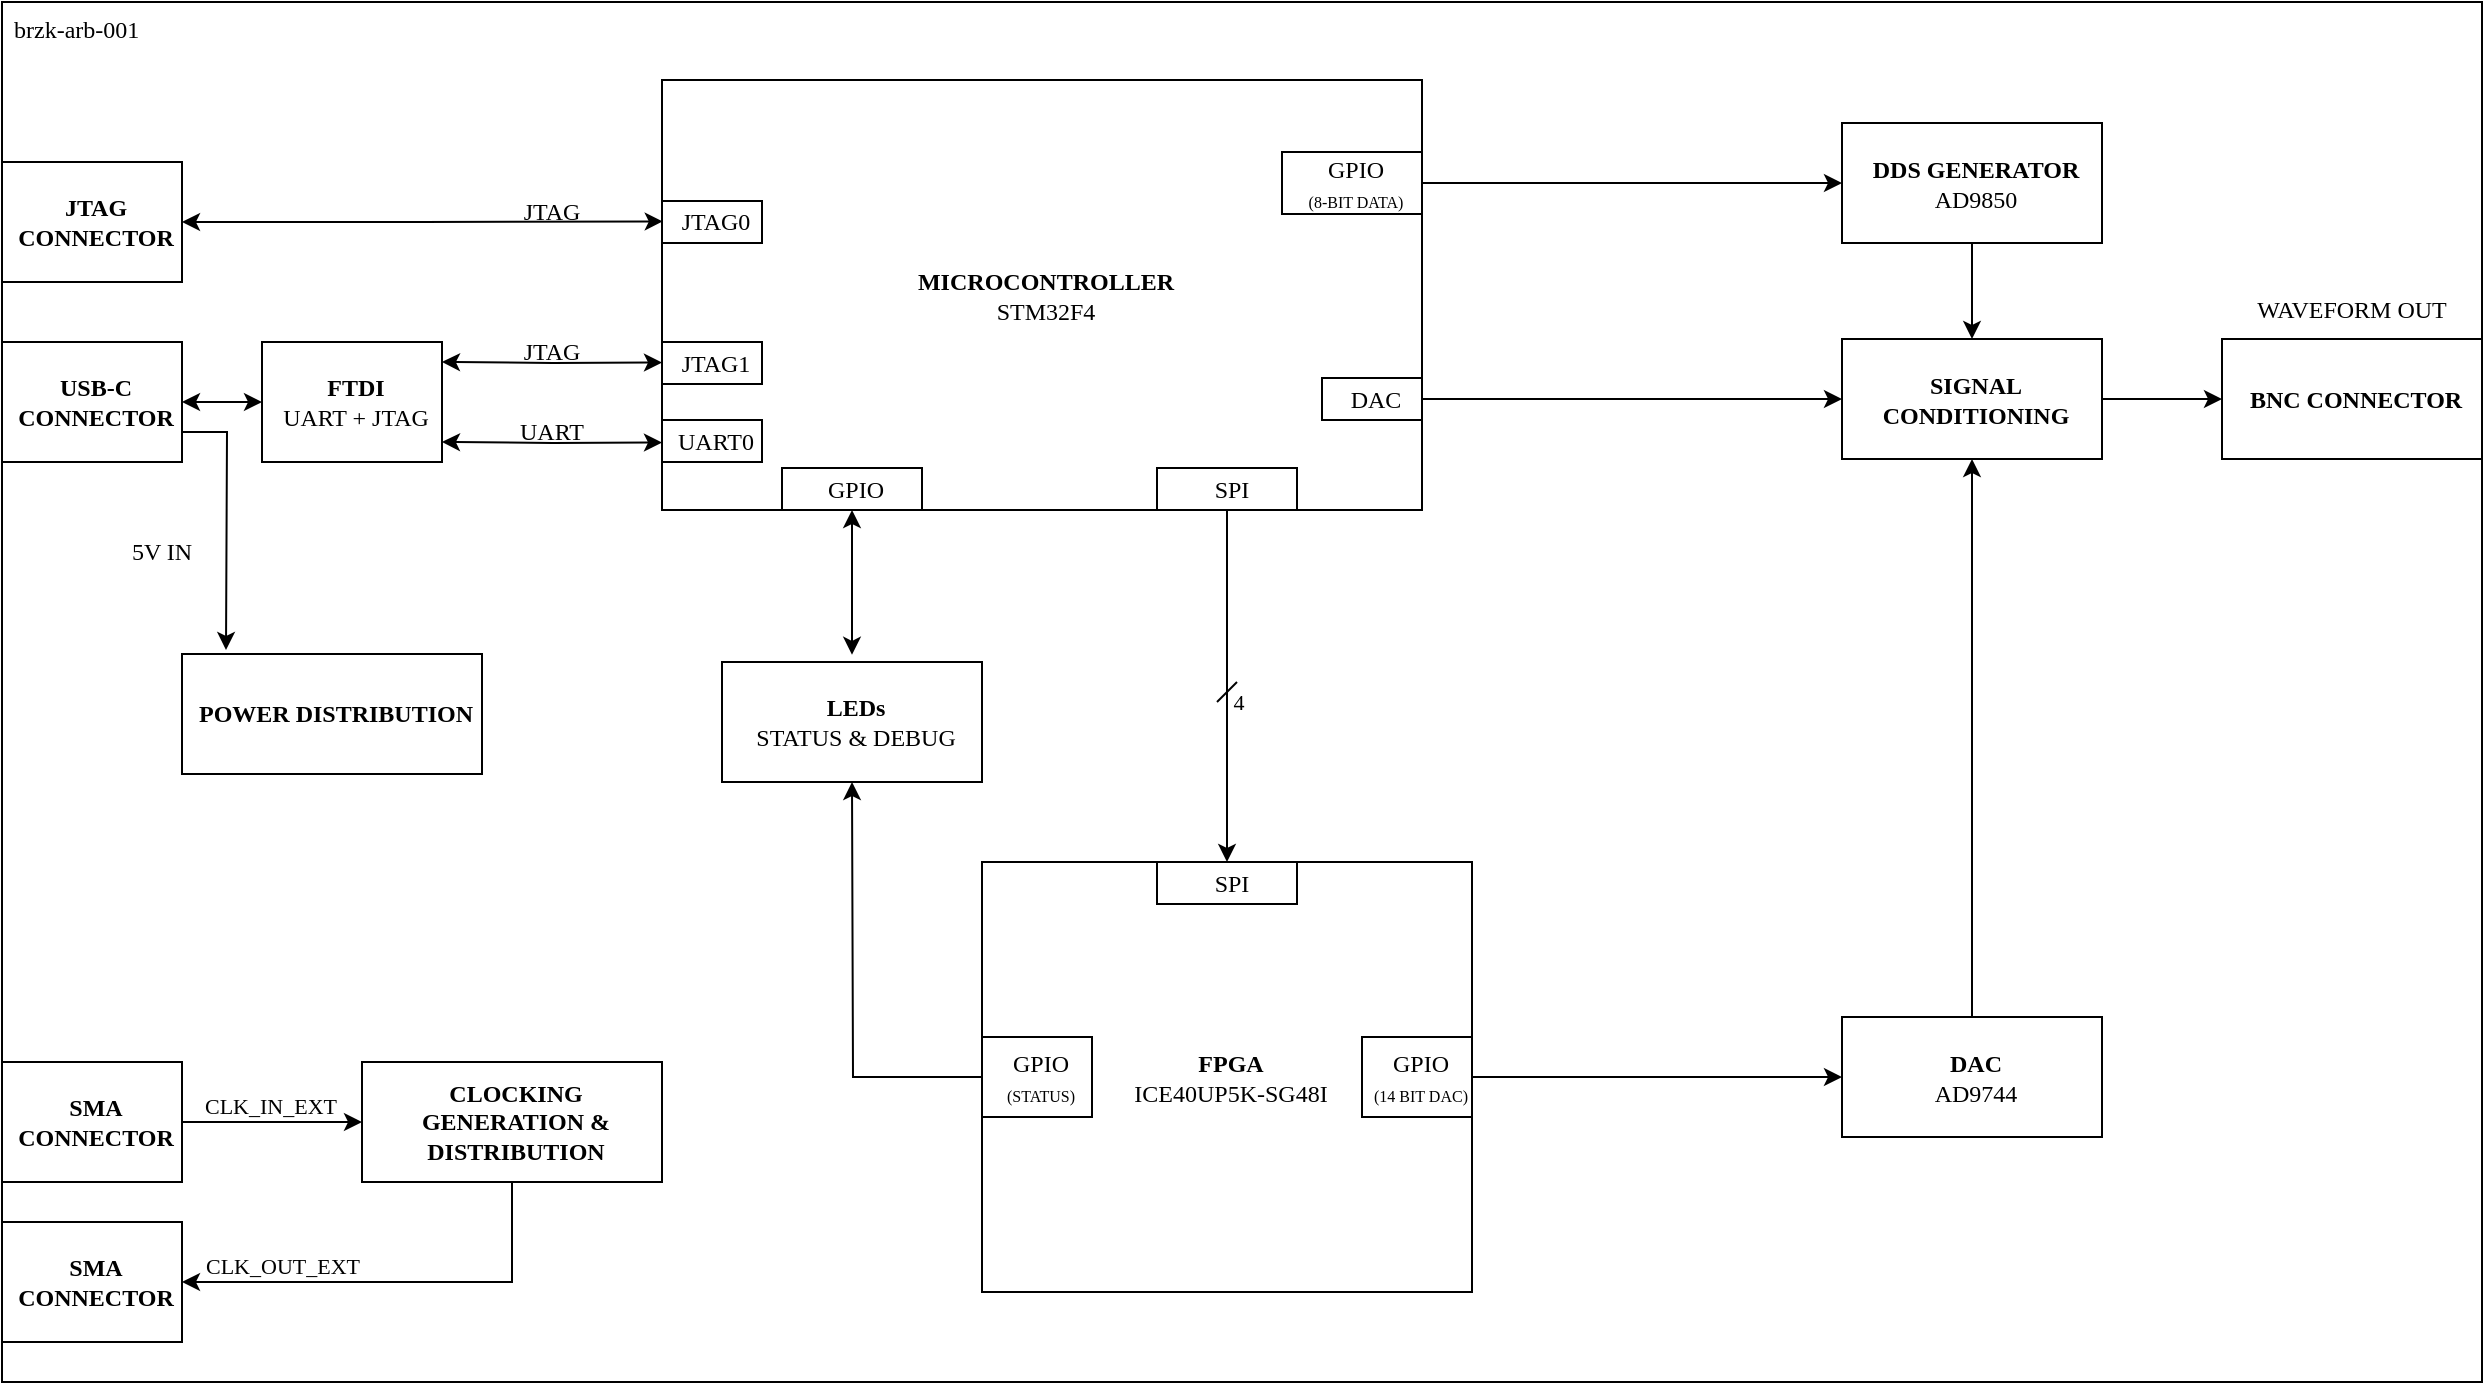<mxfile version="24.7.8" pages="4">
  <diagram name="Hardware Overview" id="fPEqJcC_m3jRkx2R7uuK">
    <mxGraphModel dx="1671" dy="982" grid="1" gridSize="10" guides="1" tooltips="1" connect="1" arrows="1" fold="1" page="1" pageScale="1" pageWidth="1700" pageHeight="1100" math="0" shadow="0">
      <root>
        <mxCell id="0" />
        <mxCell id="1" parent="0" />
        <mxCell id="9kSyRnHefQG-i18qjsVB-1" value="brzk-arb-001" style="rounded=0;whiteSpace=wrap;html=1;align=left;verticalAlign=top;labelPosition=center;verticalLabelPosition=middle;spacing=2;spacingLeft=4;fontFamily=Times New Roman;" parent="1" vertex="1">
          <mxGeometry x="310" y="240" width="1240" height="690" as="geometry" />
        </mxCell>
        <mxCell id="9kSyRnHefQG-i18qjsVB-2" value="&lt;font&gt;&lt;font&gt;&lt;b style=&quot;&quot;&gt;MICROCONTROLLER&lt;br&gt;&lt;/b&gt;STM32F4&lt;/font&gt;&lt;/font&gt;" style="rounded=0;whiteSpace=wrap;html=1;align=center;verticalAlign=middle;labelPosition=center;verticalLabelPosition=middle;spacing=2;spacingLeft=4;fontFamily=Times New Roman;" parent="1" vertex="1">
          <mxGeometry x="640" y="279" width="380" height="215" as="geometry" />
        </mxCell>
        <mxCell id="9kSyRnHefQG-i18qjsVB-3" value="&lt;font&gt;&lt;b&gt;POWER DISTRIBUTION&lt;/b&gt;&lt;br&gt;&lt;/font&gt;" style="rounded=0;whiteSpace=wrap;html=1;align=center;verticalAlign=middle;labelPosition=center;verticalLabelPosition=middle;spacing=2;spacingLeft=4;fontFamily=Times New Roman;" parent="1" vertex="1">
          <mxGeometry x="400" y="566" width="150" height="60" as="geometry" />
        </mxCell>
        <mxCell id="9kSyRnHefQG-i18qjsVB-4" value="&lt;font&gt;&lt;b&gt;JTAG CONNECTOR&lt;/b&gt;&lt;br&gt;&lt;/font&gt;" style="rounded=0;whiteSpace=wrap;html=1;align=center;verticalAlign=middle;labelPosition=center;verticalLabelPosition=middle;spacing=2;spacingLeft=4;fontFamily=Times New Roman;" parent="1" vertex="1">
          <mxGeometry x="310" y="320" width="90" height="60" as="geometry" />
        </mxCell>
        <mxCell id="9kSyRnHefQG-i18qjsVB-7" style="edgeStyle=orthogonalEdgeStyle;rounded=0;orthogonalLoop=1;jettySize=auto;html=1;exitX=1;exitY=0.5;exitDx=0;exitDy=0;entryX=0;entryY=0.5;entryDx=0;entryDy=0;fontFamily=Times New Roman;startArrow=classic;startFill=1;" parent="1" source="9kSyRnHefQG-i18qjsVB-5" target="9kSyRnHefQG-i18qjsVB-6" edge="1">
          <mxGeometry relative="1" as="geometry" />
        </mxCell>
        <mxCell id="9kSyRnHefQG-i18qjsVB-5" value="&lt;font&gt;&lt;b&gt;USB-C CONNECTOR&lt;/b&gt;&lt;br&gt;&lt;/font&gt;" style="rounded=0;whiteSpace=wrap;html=1;align=center;verticalAlign=middle;labelPosition=center;verticalLabelPosition=middle;spacing=2;spacingLeft=4;fontFamily=Times New Roman;" parent="1" vertex="1">
          <mxGeometry x="310" y="410" width="90" height="60" as="geometry" />
        </mxCell>
        <mxCell id="9kSyRnHefQG-i18qjsVB-8" style="edgeStyle=orthogonalEdgeStyle;rounded=0;orthogonalLoop=1;jettySize=auto;html=1;exitX=1;exitY=0.5;exitDx=0;exitDy=0;entryX=0;entryY=0.75;entryDx=0;entryDy=0;fontFamily=Times New Roman;startArrow=classic;startFill=1;" parent="1" edge="1">
          <mxGeometry relative="1" as="geometry">
            <mxPoint x="530" y="460" as="sourcePoint" />
            <mxPoint x="640" y="460.25" as="targetPoint" />
          </mxGeometry>
        </mxCell>
        <mxCell id="9kSyRnHefQG-i18qjsVB-6" value="&lt;font&gt;&lt;b&gt;FTDI&lt;br&gt;&lt;/b&gt;UART + JTAG&lt;br&gt;&lt;/font&gt;" style="rounded=0;whiteSpace=wrap;html=1;align=center;verticalAlign=middle;labelPosition=center;verticalLabelPosition=middle;spacing=2;spacingLeft=4;fontFamily=Times New Roman;" parent="1" vertex="1">
          <mxGeometry x="440" y="410" width="90" height="60" as="geometry" />
        </mxCell>
        <mxCell id="9kSyRnHefQG-i18qjsVB-9" style="edgeStyle=orthogonalEdgeStyle;rounded=0;orthogonalLoop=1;jettySize=auto;html=1;exitX=1;exitY=0.75;exitDx=0;exitDy=0;fontFamily=Times New Roman;" parent="1" source="9kSyRnHefQG-i18qjsVB-5" edge="1">
          <mxGeometry relative="1" as="geometry">
            <mxPoint x="422" y="564" as="targetPoint" />
          </mxGeometry>
        </mxCell>
        <mxCell id="9kSyRnHefQG-i18qjsVB-10" value="5V IN" style="text;strokeColor=none;align=center;fillColor=none;html=1;verticalAlign=middle;whiteSpace=wrap;rounded=0;fontFamily=Times New Roman;" parent="1" vertex="1">
          <mxGeometry x="360" y="500" width="60" height="30" as="geometry" />
        </mxCell>
        <mxCell id="9kSyRnHefQG-i18qjsVB-11" style="edgeStyle=orthogonalEdgeStyle;rounded=0;orthogonalLoop=1;jettySize=auto;html=1;exitX=1;exitY=0.5;exitDx=0;exitDy=0;entryX=0;entryY=0.75;entryDx=0;entryDy=0;fontFamily=Times New Roman;startArrow=classic;startFill=1;" parent="1" edge="1">
          <mxGeometry relative="1" as="geometry">
            <mxPoint x="530" y="420" as="sourcePoint" />
            <mxPoint x="640" y="420.25" as="targetPoint" />
          </mxGeometry>
        </mxCell>
        <mxCell id="9kSyRnHefQG-i18qjsVB-12" value="UART" style="text;strokeColor=none;align=center;fillColor=none;html=1;verticalAlign=middle;whiteSpace=wrap;rounded=0;fontFamily=Times New Roman;" parent="1" vertex="1">
          <mxGeometry x="530" y="450" width="110" height="10" as="geometry" />
        </mxCell>
        <mxCell id="9kSyRnHefQG-i18qjsVB-13" value="JTAG" style="text;strokeColor=none;align=center;fillColor=none;html=1;verticalAlign=middle;whiteSpace=wrap;rounded=0;fontFamily=Times New Roman;" parent="1" vertex="1">
          <mxGeometry x="530" y="410" width="110" height="10" as="geometry" />
        </mxCell>
        <mxCell id="9kSyRnHefQG-i18qjsVB-14" value="JTAG" style="text;strokeColor=none;align=center;fillColor=none;html=1;verticalAlign=middle;whiteSpace=wrap;rounded=0;fontFamily=Times New Roman;" parent="1" vertex="1">
          <mxGeometry x="530" y="340" width="110" height="10" as="geometry" />
        </mxCell>
        <mxCell id="9kSyRnHefQG-i18qjsVB-15" style="edgeStyle=orthogonalEdgeStyle;rounded=0;orthogonalLoop=1;jettySize=auto;html=1;exitX=1;exitY=0.5;exitDx=0;exitDy=0;entryX=0.001;entryY=0.329;entryDx=0;entryDy=0;entryPerimeter=0;startArrow=classic;startFill=1;fontFamily=Times New Roman;" parent="1" source="9kSyRnHefQG-i18qjsVB-4" target="9kSyRnHefQG-i18qjsVB-2" edge="1">
          <mxGeometry relative="1" as="geometry" />
        </mxCell>
        <mxCell id="9kSyRnHefQG-i18qjsVB-18" value="&lt;font style=&quot;font-size: 12px;&quot;&gt;&lt;span style=&quot;font-size: 12px;&quot;&gt;JTAG0&lt;/span&gt;&lt;br style=&quot;font-size: 12px;&quot;&gt;&lt;/font&gt;" style="rounded=0;whiteSpace=wrap;html=1;align=center;verticalAlign=middle;labelPosition=center;verticalLabelPosition=middle;spacing=2;spacingLeft=4;fontFamily=Times New Roman;fontStyle=0;fontSize=12;" parent="1" vertex="1">
          <mxGeometry x="640" y="339.5" width="50" height="21" as="geometry" />
        </mxCell>
        <mxCell id="9kSyRnHefQG-i18qjsVB-20" value="&lt;font style=&quot;font-size: 12px;&quot;&gt;&lt;span style=&quot;font-size: 12px;&quot;&gt;JTAG1&lt;/span&gt;&lt;br style=&quot;font-size: 12px;&quot;&gt;&lt;/font&gt;" style="rounded=0;whiteSpace=wrap;html=1;align=center;verticalAlign=middle;labelPosition=center;verticalLabelPosition=middle;spacing=2;spacingLeft=4;fontFamily=Times New Roman;fontStyle=0;fontSize=12;" parent="1" vertex="1">
          <mxGeometry x="640" y="410" width="50" height="21" as="geometry" />
        </mxCell>
        <mxCell id="9kSyRnHefQG-i18qjsVB-21" value="UART0" style="rounded=0;whiteSpace=wrap;html=1;align=center;verticalAlign=middle;labelPosition=center;verticalLabelPosition=middle;spacing=2;spacingLeft=4;fontFamily=Times New Roman;fontStyle=0;fontSize=12;" parent="1" vertex="1">
          <mxGeometry x="640" y="449" width="50" height="21" as="geometry" />
        </mxCell>
        <mxCell id="UDzzE00kZY2WieV9OO5L-30" value="GPIO" style="rounded=0;whiteSpace=wrap;html=1;align=center;verticalAlign=middle;labelPosition=center;verticalLabelPosition=middle;spacing=2;spacingLeft=4;fontFamily=Times New Roman;fontStyle=0;fontSize=12;" parent="1" vertex="1">
          <mxGeometry x="700" y="473" width="70" height="21" as="geometry" />
        </mxCell>
        <mxCell id="UDzzE00kZY2WieV9OO5L-31" value="&lt;b&gt;LEDs&lt;/b&gt;&lt;br&gt;&lt;div&gt;&lt;font&gt;STATUS &amp;amp; DEBUG&lt;/font&gt;&lt;/div&gt;" style="rounded=0;whiteSpace=wrap;html=1;align=center;verticalAlign=middle;labelPosition=center;verticalLabelPosition=middle;spacing=2;spacingLeft=4;fontFamily=Times New Roman;" parent="1" vertex="1">
          <mxGeometry x="670" y="570" width="130" height="60" as="geometry" />
        </mxCell>
        <mxCell id="UDzzE00kZY2WieV9OO5L-32" value="" style="endArrow=classic;startArrow=classic;html=1;rounded=0;fontFamily=Times New Roman;fontSize=12;fontColor=default;exitX=0.5;exitY=-0.06;exitDx=0;exitDy=0;exitPerimeter=0;entryX=0.5;entryY=1;entryDx=0;entryDy=0;" parent="1" target="UDzzE00kZY2WieV9OO5L-30" edge="1">
          <mxGeometry width="50" height="50" relative="1" as="geometry">
            <mxPoint x="735" y="566.4" as="sourcePoint" />
            <mxPoint x="730" y="494" as="targetPoint" />
          </mxGeometry>
        </mxCell>
        <mxCell id="UDzzE00kZY2WieV9OO5L-34" value="&lt;font style=&quot;font-size: 12px;&quot;&gt;&lt;span style=&quot;font-size: 12px;&quot;&gt;DAC&lt;/span&gt;&lt;br style=&quot;font-size: 12px;&quot;&gt;&lt;/font&gt;" style="rounded=0;whiteSpace=wrap;html=1;align=center;verticalAlign=middle;labelPosition=center;verticalLabelPosition=middle;spacing=2;spacingLeft=4;fontFamily=Times New Roman;fontStyle=0;fontSize=12;" parent="1" vertex="1">
          <mxGeometry x="970" y="428" width="50" height="21" as="geometry" />
        </mxCell>
        <mxCell id="UDzzE00kZY2WieV9OO5L-44" style="edgeStyle=orthogonalEdgeStyle;rounded=0;orthogonalLoop=1;jettySize=auto;html=1;exitX=1;exitY=0.5;exitDx=0;exitDy=0;entryX=0;entryY=0.5;entryDx=0;entryDy=0;fontFamily=Times New Roman;fontSize=12;fontColor=default;" parent="1" source="UDzzE00kZY2WieV9OO5L-34" target="UDzzE00kZY2WieV9OO5L-36" edge="1">
          <mxGeometry relative="1" as="geometry" />
        </mxCell>
        <mxCell id="UDzzE00kZY2WieV9OO5L-36" value="&lt;b&gt;SIGNAL CONDITIONING&lt;/b&gt;" style="rounded=0;whiteSpace=wrap;html=1;align=center;verticalAlign=middle;labelPosition=center;verticalLabelPosition=middle;spacing=2;spacingLeft=4;fontFamily=Times New Roman;" parent="1" vertex="1">
          <mxGeometry x="1230" y="408.5" width="130" height="60" as="geometry" />
        </mxCell>
        <mxCell id="UDzzE00kZY2WieV9OO5L-43" style="edgeStyle=orthogonalEdgeStyle;rounded=0;orthogonalLoop=1;jettySize=auto;html=1;exitX=1;exitY=0.5;exitDx=0;exitDy=0;entryX=0;entryY=0.5;entryDx=0;entryDy=0;fontFamily=Times New Roman;fontSize=12;fontColor=default;" parent="1" source="UDzzE00kZY2WieV9OO5L-36" target="UDzzE00kZY2WieV9OO5L-38" edge="1">
          <mxGeometry relative="1" as="geometry" />
        </mxCell>
        <mxCell id="UDzzE00kZY2WieV9OO5L-38" value="&lt;font&gt;&lt;b&gt;BNC CONNECTOR&lt;/b&gt;&lt;br&gt;&lt;/font&gt;" style="rounded=0;whiteSpace=wrap;html=1;align=center;verticalAlign=middle;labelPosition=center;verticalLabelPosition=middle;spacing=2;spacingLeft=4;fontFamily=Times New Roman;" parent="1" vertex="1">
          <mxGeometry x="1420" y="408.5" width="130" height="60" as="geometry" />
        </mxCell>
        <mxCell id="KM6bZzWV9ZimWCSqaVzN-2" value="&lt;font&gt;&lt;b&gt;FPGA&lt;/b&gt;&lt;/font&gt;&lt;div&gt;&lt;font&gt;ICE40UP5K-SG48I&lt;/font&gt;&lt;/div&gt;" style="rounded=0;whiteSpace=wrap;html=1;align=center;verticalAlign=middle;labelPosition=center;verticalLabelPosition=middle;spacing=2;spacingLeft=4;fontFamily=Times New Roman;" parent="1" vertex="1">
          <mxGeometry x="800" y="670" width="245" height="215" as="geometry" />
        </mxCell>
        <mxCell id="gqGBtqs93OtzotKeUhok-2" style="edgeStyle=orthogonalEdgeStyle;rounded=0;orthogonalLoop=1;jettySize=auto;html=1;entryX=1;entryY=0.5;entryDx=0;entryDy=0;exitX=0.5;exitY=1;exitDx=0;exitDy=0;fontFamily=Times New Roman;" parent="1" source="KM6bZzWV9ZimWCSqaVzN-3" target="gqGBtqs93OtzotKeUhok-1" edge="1">
          <mxGeometry relative="1" as="geometry" />
        </mxCell>
        <mxCell id="KM6bZzWV9ZimWCSqaVzN-3" value="&lt;font&gt;&lt;b&gt;CLOCKING GENERATION &amp;amp; DISTRIBUTION&lt;/b&gt;&lt;br&gt;&lt;/font&gt;" style="rounded=0;whiteSpace=wrap;html=1;align=center;verticalAlign=middle;labelPosition=center;verticalLabelPosition=middle;spacing=2;spacingLeft=4;fontFamily=Times New Roman;" parent="1" vertex="1">
          <mxGeometry x="490" y="770" width="150" height="60" as="geometry" />
        </mxCell>
        <mxCell id="KM6bZzWV9ZimWCSqaVzN-5" value="" style="edgeStyle=orthogonalEdgeStyle;rounded=0;orthogonalLoop=1;jettySize=auto;html=1;fontFamily=Times New Roman;" parent="1" source="KM6bZzWV9ZimWCSqaVzN-4" target="KM6bZzWV9ZimWCSqaVzN-3" edge="1">
          <mxGeometry relative="1" as="geometry" />
        </mxCell>
        <mxCell id="KM6bZzWV9ZimWCSqaVzN-6" value="CLK_IN_EXT" style="edgeLabel;html=1;align=center;verticalAlign=middle;resizable=0;points=[];fontFamily=Times New Roman;" parent="KM6bZzWV9ZimWCSqaVzN-5" vertex="1" connectable="0">
          <mxGeometry x="-0.124" y="-1" relative="1" as="geometry">
            <mxPoint x="4" y="-9" as="offset" />
          </mxGeometry>
        </mxCell>
        <mxCell id="gqGBtqs93OtzotKeUhok-3" value="CLK_OUT_EXT" style="edgeLabel;html=1;align=center;verticalAlign=middle;resizable=0;points=[];fontFamily=Times New Roman;" parent="KM6bZzWV9ZimWCSqaVzN-5" vertex="1" connectable="0">
          <mxGeometry x="-0.124" y="-1" relative="1" as="geometry">
            <mxPoint x="10" y="71" as="offset" />
          </mxGeometry>
        </mxCell>
        <mxCell id="KM6bZzWV9ZimWCSqaVzN-4" value="&lt;font&gt;&lt;b&gt;SMA CONNECTOR&lt;/b&gt;&lt;br&gt;&lt;/font&gt;" style="rounded=0;whiteSpace=wrap;html=1;align=center;verticalAlign=middle;labelPosition=center;verticalLabelPosition=middle;spacing=2;spacingLeft=4;fontFamily=Times New Roman;" parent="1" vertex="1">
          <mxGeometry x="310" y="770" width="90" height="60" as="geometry" />
        </mxCell>
        <mxCell id="KM6bZzWV9ZimWCSqaVzN-8" value="" style="edgeStyle=orthogonalEdgeStyle;rounded=0;orthogonalLoop=1;jettySize=auto;html=1;fontFamily=Times New Roman;" parent="1" source="KM6bZzWV9ZimWCSqaVzN-7" target="KM6bZzWV9ZimWCSqaVzN-2" edge="1">
          <mxGeometry relative="1" as="geometry" />
        </mxCell>
        <mxCell id="KM6bZzWV9ZimWCSqaVzN-7" value="SPI" style="rounded=0;whiteSpace=wrap;html=1;align=center;verticalAlign=middle;labelPosition=center;verticalLabelPosition=middle;spacing=2;spacingLeft=4;fontFamily=Times New Roman;fontStyle=0;fontSize=12;" parent="1" vertex="1">
          <mxGeometry x="887.5" y="473" width="70" height="21" as="geometry" />
        </mxCell>
        <mxCell id="KM6bZzWV9ZimWCSqaVzN-9" value="SPI" style="rounded=0;whiteSpace=wrap;html=1;align=center;verticalAlign=middle;labelPosition=center;verticalLabelPosition=middle;spacing=2;spacingLeft=4;fontFamily=Times New Roman;fontStyle=0;fontSize=12;" parent="1" vertex="1">
          <mxGeometry x="887.5" y="670" width="70" height="21" as="geometry" />
        </mxCell>
        <mxCell id="KM6bZzWV9ZimWCSqaVzN-12" value="" style="edgeStyle=orthogonalEdgeStyle;rounded=0;orthogonalLoop=1;jettySize=auto;html=1;fontFamily=Times New Roman;" parent="1" source="KM6bZzWV9ZimWCSqaVzN-10" target="KM6bZzWV9ZimWCSqaVzN-11" edge="1">
          <mxGeometry relative="1" as="geometry" />
        </mxCell>
        <mxCell id="KM6bZzWV9ZimWCSqaVzN-10" value="GPIO&lt;div&gt;&lt;font style=&quot;font-size: 8px;&quot;&gt;(14 BIT DAC)&lt;/font&gt;&lt;/div&gt;" style="rounded=0;whiteSpace=wrap;html=1;align=center;verticalAlign=middle;labelPosition=center;verticalLabelPosition=middle;spacing=2;spacingLeft=4;fontFamily=Times New Roman;fontStyle=0;fontSize=12;" parent="1" vertex="1">
          <mxGeometry x="990" y="757.5" width="55" height="40" as="geometry" />
        </mxCell>
        <mxCell id="KM6bZzWV9ZimWCSqaVzN-13" style="edgeStyle=orthogonalEdgeStyle;rounded=0;orthogonalLoop=1;jettySize=auto;html=1;fontFamily=Times New Roman;" parent="1" source="KM6bZzWV9ZimWCSqaVzN-11" target="UDzzE00kZY2WieV9OO5L-36" edge="1">
          <mxGeometry relative="1" as="geometry" />
        </mxCell>
        <mxCell id="KM6bZzWV9ZimWCSqaVzN-11" value="&lt;b&gt;DAC&lt;/b&gt;&lt;div&gt;AD9744&lt;/div&gt;" style="rounded=0;whiteSpace=wrap;html=1;align=center;verticalAlign=middle;labelPosition=center;verticalLabelPosition=middle;spacing=2;spacingLeft=4;fontFamily=Times New Roman;" parent="1" vertex="1">
          <mxGeometry x="1230" y="747.5" width="130" height="60" as="geometry" />
        </mxCell>
        <mxCell id="OGWVXfoZgsM_n1r5fmT9-3" value="" style="edgeStyle=orthogonalEdgeStyle;rounded=0;orthogonalLoop=1;jettySize=auto;html=1;fontFamily=Times New Roman;" parent="1" source="KM6bZzWV9ZimWCSqaVzN-14" target="UDzzE00kZY2WieV9OO5L-36" edge="1">
          <mxGeometry relative="1" as="geometry" />
        </mxCell>
        <mxCell id="KM6bZzWV9ZimWCSqaVzN-14" value="&lt;b&gt;DDS GENERATOR&lt;/b&gt;&lt;div&gt;AD9850&lt;/div&gt;" style="rounded=0;whiteSpace=wrap;html=1;align=center;verticalAlign=middle;labelPosition=center;verticalLabelPosition=middle;spacing=2;spacingLeft=4;fontFamily=Times New Roman;" parent="1" vertex="1">
          <mxGeometry x="1230" y="300.5" width="130" height="60" as="geometry" />
        </mxCell>
        <mxCell id="Dt6sFdZYduBSb9BIDjEq-2" value="" style="edgeStyle=orthogonalEdgeStyle;rounded=0;orthogonalLoop=1;jettySize=auto;html=1;entryX=0;entryY=0.5;entryDx=0;entryDy=0;" parent="1" source="OGWVXfoZgsM_n1r5fmT9-1" target="KM6bZzWV9ZimWCSqaVzN-14" edge="1">
          <mxGeometry relative="1" as="geometry">
            <mxPoint x="1050" y="330.5" as="targetPoint" />
          </mxGeometry>
        </mxCell>
        <mxCell id="OGWVXfoZgsM_n1r5fmT9-1" value="&lt;font style=&quot;&quot;&gt;&lt;span style=&quot;font-size: 12px;&quot;&gt;GPIO &lt;br&gt;&lt;/span&gt;&lt;font style=&quot;font-size: 8px;&quot;&gt;(8-BIT DATA)&lt;/font&gt;&lt;br style=&quot;font-size: 12px;&quot;&gt;&lt;/font&gt;" style="rounded=0;whiteSpace=wrap;html=1;align=center;verticalAlign=middle;labelPosition=center;verticalLabelPosition=middle;spacing=2;spacingLeft=4;fontFamily=Times New Roman;fontStyle=0;fontSize=12;" parent="1" vertex="1">
          <mxGeometry x="950" y="315" width="70" height="31" as="geometry" />
        </mxCell>
        <mxCell id="OGWVXfoZgsM_n1r5fmT9-4" value="" style="endArrow=none;html=1;rounded=0;fontFamily=Times New Roman;" parent="1" edge="1">
          <mxGeometry width="50" height="50" relative="1" as="geometry">
            <mxPoint x="917.5" y="590" as="sourcePoint" />
            <mxPoint x="927.5" y="580" as="targetPoint" />
          </mxGeometry>
        </mxCell>
        <mxCell id="OGWVXfoZgsM_n1r5fmT9-5" value="4" style="edgeLabel;html=1;align=center;verticalAlign=middle;resizable=0;points=[];fontFamily=Times New Roman;" parent="OGWVXfoZgsM_n1r5fmT9-4" vertex="1" connectable="0">
          <mxGeometry x="-0.488" y="1" relative="1" as="geometry">
            <mxPoint x="8" y="3" as="offset" />
          </mxGeometry>
        </mxCell>
        <mxCell id="OGWVXfoZgsM_n1r5fmT9-7" style="edgeStyle=orthogonalEdgeStyle;rounded=0;orthogonalLoop=1;jettySize=auto;html=1;entryX=0.5;entryY=1;entryDx=0;entryDy=0;exitX=0;exitY=0.5;exitDx=0;exitDy=0;fontFamily=Times New Roman;" parent="1" source="OGWVXfoZgsM_n1r5fmT9-6" edge="1">
          <mxGeometry relative="1" as="geometry">
            <mxPoint x="735" y="630" as="targetPoint" />
          </mxGeometry>
        </mxCell>
        <mxCell id="OGWVXfoZgsM_n1r5fmT9-6" value="GPIO&lt;div&gt;&lt;font style=&quot;font-size: 8px;&quot;&gt;(STATUS)&lt;/font&gt;&lt;/div&gt;" style="rounded=0;whiteSpace=wrap;html=1;align=center;verticalAlign=middle;labelPosition=center;verticalLabelPosition=middle;spacing=2;spacingLeft=4;fontFamily=Times New Roman;fontStyle=0;fontSize=12;" parent="1" vertex="1">
          <mxGeometry x="800" y="757.5" width="55" height="40" as="geometry" />
        </mxCell>
        <mxCell id="gqGBtqs93OtzotKeUhok-1" value="&lt;font&gt;&lt;b&gt;SMA CONNECTOR&lt;/b&gt;&lt;br&gt;&lt;/font&gt;" style="rounded=0;whiteSpace=wrap;html=1;align=center;verticalAlign=middle;labelPosition=center;verticalLabelPosition=middle;spacing=2;spacingLeft=4;fontFamily=Times New Roman;" parent="1" vertex="1">
          <mxGeometry x="310" y="850" width="90" height="60" as="geometry" />
        </mxCell>
        <mxCell id="NQ9YYXtfF-PD72s-Gpf4-1" value="WAVEFORM OUT" style="text;strokeColor=none;align=center;fillColor=none;html=1;verticalAlign=middle;whiteSpace=wrap;rounded=0;fontFamily=Times New Roman;fontSize=12;fontColor=default;" parent="1" vertex="1">
          <mxGeometry x="1420" y="378.5" width="130" height="30" as="geometry" />
        </mxCell>
      </root>
    </mxGraphModel>
  </diagram>
  <diagram id="0v_q_Fc_srmC1XMnfLpZ" name="Power">
    <mxGraphModel dx="979" dy="576" grid="1" gridSize="10" guides="1" tooltips="1" connect="1" arrows="1" fold="1" page="1" pageScale="1" pageWidth="1700" pageHeight="1100" math="0" shadow="0">
      <root>
        <mxCell id="0" />
        <mxCell id="1" parent="0" />
        <mxCell id="YINHQHmYNT0PAt0SdOAC-1" value="1.2&lt;span style=&quot;background-color: initial;&quot;&gt;V REGULATOR&lt;/span&gt;" style="rounded=0;whiteSpace=wrap;html=1;fontFamily=Times New Roman;glass=0;shadow=0;" parent="1" vertex="1">
          <mxGeometry x="500" y="530" width="78.74" height="78.74" as="geometry" />
        </mxCell>
        <mxCell id="YINHQHmYNT0PAt0SdOAC-2" value="3.3&lt;span style=&quot;background-color: initial;&quot;&gt;V&lt;/span&gt;&lt;div&gt;&lt;span style=&quot;background-color: initial;&quot;&gt;DIGITAL REGULATOR&lt;/span&gt;&lt;/div&gt;" style="rounded=0;whiteSpace=wrap;html=1;fontFamily=Times New Roman;glass=0;shadow=0;" parent="1" vertex="1">
          <mxGeometry x="500" y="410" width="78.74" height="78.74" as="geometry" />
        </mxCell>
        <mxCell id="YINHQHmYNT0PAt0SdOAC-5" style="edgeStyle=orthogonalEdgeStyle;rounded=0;orthogonalLoop=1;jettySize=auto;html=1;entryX=0;entryY=0.5;entryDx=0;entryDy=0;fontFamily=Times New Roman;fontSize=12;fontColor=default;" parent="1" source="YINHQHmYNT0PAt0SdOAC-3" target="YINHQHmYNT0PAt0SdOAC-4" edge="1">
          <mxGeometry relative="1" as="geometry" />
        </mxCell>
        <mxCell id="YINHQHmYNT0PAt0SdOAC-6" value="5P0V_USB" style="edgeLabel;html=1;align=center;verticalAlign=middle;resizable=0;points=[];strokeColor=default;fontFamily=Times New Roman;fontSize=12;fontColor=default;fillColor=default;" parent="YINHQHmYNT0PAt0SdOAC-5" vertex="1" connectable="0">
          <mxGeometry x="0.111" y="-2" relative="1" as="geometry">
            <mxPoint x="-5" y="-12" as="offset" />
          </mxGeometry>
        </mxCell>
        <mxCell id="YINHQHmYNT0PAt0SdOAC-3" value="5V USB IN" style="rounded=0;whiteSpace=wrap;html=1;fontFamily=Times New Roman;glass=0;shadow=0;" parent="1" vertex="1">
          <mxGeometry x="100" y="471" width="78.74" height="78.74" as="geometry" />
        </mxCell>
        <mxCell id="YINHQHmYNT0PAt0SdOAC-8" value="" style="edgeStyle=orthogonalEdgeStyle;rounded=0;orthogonalLoop=1;jettySize=auto;html=1;fontFamily=Times New Roman;fontSize=12;fontColor=default;entryX=-0.034;entryY=0.512;entryDx=0;entryDy=0;entryPerimeter=0;" parent="1" source="YINHQHmYNT0PAt0SdOAC-4" target="YINHQHmYNT0PAt0SdOAC-2" edge="1">
          <mxGeometry relative="1" as="geometry">
            <mxPoint x="438.74" y="510.37" as="targetPoint" />
          </mxGeometry>
        </mxCell>
        <mxCell id="YINHQHmYNT0PAt0SdOAC-9" value="5P0V" style="edgeLabel;html=1;align=center;verticalAlign=middle;resizable=0;points=[];strokeColor=default;fontFamily=Times New Roman;fontSize=12;fontColor=default;fillColor=default;" parent="YINHQHmYNT0PAt0SdOAC-8" vertex="1" connectable="0">
          <mxGeometry x="-0.618" y="-2" relative="1" as="geometry">
            <mxPoint y="-12" as="offset" />
          </mxGeometry>
        </mxCell>
        <mxCell id="YINHQHmYNT0PAt0SdOAC-4" value="FILTERING &amp;amp; TVS PROTECTION" style="rounded=0;whiteSpace=wrap;html=1;fontFamily=Times New Roman;glass=0;shadow=0;" parent="1" vertex="1">
          <mxGeometry x="280" y="471" width="78.74" height="78.74" as="geometry" />
        </mxCell>
        <mxCell id="0OcvLtrXdKcohAOLdkNr-1" value="3.3&lt;span style=&quot;background-color: initial;&quot;&gt;V&lt;/span&gt;&lt;div&gt;&lt;span style=&quot;background-color: initial;&quot;&gt;ANALOG REGULATOR&lt;/span&gt;&lt;/div&gt;" style="rounded=0;whiteSpace=wrap;html=1;fontFamily=Times New Roman;glass=0;shadow=0;" parent="1" vertex="1">
          <mxGeometry x="500" y="300" width="78.74" height="78.74" as="geometry" />
        </mxCell>
        <mxCell id="ToyVIYMOhtNc_kdeR2yI-1" value="&lt;span style=&quot;background-color: initial;&quot;&gt;2.5V REGULATOR&lt;/span&gt;" style="rounded=0;whiteSpace=wrap;html=1;fontFamily=Times New Roman;glass=0;shadow=0;" parent="1" vertex="1">
          <mxGeometry x="500" y="650" width="78.74" height="78.74" as="geometry" />
        </mxCell>
        <mxCell id="Hn3ZL3rkfmZSEnzZVCto-1" value="POWER SEQUENCER" style="rounded=0;whiteSpace=wrap;html=1;fontFamily=Times New Roman;glass=0;shadow=0;" parent="1" vertex="1">
          <mxGeometry x="300" y="577.74" width="78.74" height="150" as="geometry" />
        </mxCell>
        <mxCell id="Hn3ZL3rkfmZSEnzZVCto-3" value="SEQUENCING:&lt;div&gt;3.3V&lt;/div&gt;&lt;div&gt;2.5V&lt;/div&gt;&lt;div&gt;1.2V&lt;/div&gt;" style="text;strokeColor=none;align=center;fillColor=none;html=1;verticalAlign=middle;whiteSpace=wrap;rounded=0;fontFamily=Times New Roman;" parent="1" vertex="1">
          <mxGeometry x="309.37" y="760" width="60" height="30" as="geometry" />
        </mxCell>
        <mxCell id="DzWO17L_cvo9QqJHI-5A-1" value="&lt;span style=&quot;background-color: initial;&quot;&gt;15V&lt;/span&gt;&lt;div&gt;&lt;span style=&quot;background-color: initial;&quot;&gt;ANALOG REGULATOR&lt;/span&gt;&lt;/div&gt;" style="rounded=0;whiteSpace=wrap;html=1;fontFamily=Times New Roman;glass=0;shadow=0;" vertex="1" parent="1">
          <mxGeometry x="500" y="170" width="78.74" height="78.74" as="geometry" />
        </mxCell>
        <mxCell id="DzWO17L_cvo9QqJHI-5A-2" value="&lt;span style=&quot;background-color: initial;&quot;&gt;-15V ANALOG REGULATOR&lt;/span&gt;" style="rounded=0;whiteSpace=wrap;html=1;fontFamily=Times New Roman;glass=0;shadow=0;" vertex="1" parent="1">
          <mxGeometry x="500" y="70" width="78.74" height="78.74" as="geometry" />
        </mxCell>
      </root>
    </mxGraphModel>
  </diagram>
  <diagram id="umaBsJncRYN5WSfaIZhW" name="Clocking">
    <mxGraphModel dx="1420" dy="835" grid="1" gridSize="10" guides="1" tooltips="1" connect="1" arrows="1" fold="1" page="1" pageScale="1" pageWidth="1700" pageHeight="1100" math="0" shadow="0">
      <root>
        <mxCell id="0" />
        <mxCell id="1" parent="0" />
        <mxCell id="n8YvPhOR2vyW7OwrMm-z-2" style="edgeStyle=orthogonalEdgeStyle;rounded=0;orthogonalLoop=1;jettySize=auto;html=1;exitX=0.5;exitY=0;exitDx=0;exitDy=0;" edge="1" parent="1" source="n8YvPhOR2vyW7OwrMm-z-1">
          <mxGeometry relative="1" as="geometry">
            <mxPoint x="545" y="170" as="targetPoint" />
          </mxGeometry>
        </mxCell>
        <mxCell id="n8YvPhOR2vyW7OwrMm-z-1" value="&lt;div&gt;&lt;font face=&quot;Times New Roman&quot;&gt;&lt;b&gt;ASE-10.000MHZ-L-C-T&lt;/b&gt;&lt;br&gt;&lt;/font&gt;&lt;/div&gt;&lt;font face=&quot;Times New Roman&quot;&gt;COMBINED CRYSTAL OSCILLATOR&lt;/font&gt;" style="whiteSpace=wrap;html=1;aspect=fixed;verticalAlign=top;" vertex="1" parent="1">
          <mxGeometry x="425" y="170" width="240" height="240" as="geometry" />
        </mxCell>
        <mxCell id="Fr8Siw4cPcvVwqRTppB2-1" style="edgeStyle=orthogonalEdgeStyle;rounded=0;orthogonalLoop=1;jettySize=auto;html=1;fontFamily=Times New Roman;exitX=0.005;exitY=0.733;exitDx=0;exitDy=0;exitPerimeter=0;" parent="1" source="Fr8Siw4cPcvVwqRTppB2-14" edge="1">
          <mxGeometry relative="1" as="geometry">
            <mxPoint x="680" y="570" as="sourcePoint" />
            <mxPoint x="320" y="569.76" as="targetPoint" />
          </mxGeometry>
        </mxCell>
        <mxCell id="Fr8Siw4cPcvVwqRTppB2-3" value="" style="edgeStyle=orthogonalEdgeStyle;rounded=0;orthogonalLoop=1;jettySize=auto;html=1;fontFamily=Times New Roman;" parent="1" source="Fr8Siw4cPcvVwqRTppB2-6" edge="1">
          <mxGeometry relative="1" as="geometry">
            <mxPoint x="480" y="490" as="targetPoint" />
          </mxGeometry>
        </mxCell>
        <mxCell id="Fr8Siw4cPcvVwqRTppB2-4" value="CLK_IN_EXT&lt;br&gt;3P3V LVCMOS" style="edgeLabel;html=1;align=center;verticalAlign=middle;resizable=0;points=[];fontFamily=Times New Roman;" parent="Fr8Siw4cPcvVwqRTppB2-3" vertex="1" connectable="0">
          <mxGeometry x="-0.124" y="-1" relative="1" as="geometry">
            <mxPoint x="4" y="-1" as="offset" />
          </mxGeometry>
        </mxCell>
        <mxCell id="Fr8Siw4cPcvVwqRTppB2-5" value="CLK_OUT_EXT&lt;div&gt;3P3V LVCMOS&lt;/div&gt;" style="edgeLabel;html=1;align=center;verticalAlign=middle;resizable=0;points=[];fontFamily=Times New Roman;" parent="Fr8Siw4cPcvVwqRTppB2-3" vertex="1" connectable="0">
          <mxGeometry x="-0.124" y="-1" relative="1" as="geometry">
            <mxPoint x="10" y="79" as="offset" />
          </mxGeometry>
        </mxCell>
        <mxCell id="Fr8Siw4cPcvVwqRTppB2-6" value="&lt;font&gt;&lt;b&gt;SMA CONNECTOR&lt;/b&gt;&lt;br&gt;&lt;/font&gt;" style="rounded=0;whiteSpace=wrap;html=1;align=center;verticalAlign=middle;labelPosition=center;verticalLabelPosition=middle;spacing=2;spacingLeft=4;fontFamily=Times New Roman;" parent="1" vertex="1">
          <mxGeometry x="230" y="460" width="90" height="60" as="geometry" />
        </mxCell>
        <mxCell id="Fr8Siw4cPcvVwqRTppB2-7" value="&lt;font&gt;&lt;b&gt;SMA CONNECTOR&lt;/b&gt;&lt;br&gt;&lt;/font&gt;" style="rounded=0;whiteSpace=wrap;html=1;align=center;verticalAlign=middle;labelPosition=center;verticalLabelPosition=middle;spacing=2;spacingLeft=4;fontFamily=Times New Roman;" parent="1" vertex="1">
          <mxGeometry x="230" y="540" width="90" height="60" as="geometry" />
        </mxCell>
        <mxCell id="Fr8Siw4cPcvVwqRTppB2-15" value="" style="edgeStyle=orthogonalEdgeStyle;rounded=0;orthogonalLoop=1;jettySize=auto;html=1;exitX=1;exitY=0.5;exitDx=0;exitDy=0;" parent="1" source="Fr8Siw4cPcvVwqRTppB2-8" edge="1">
          <mxGeometry relative="1" as="geometry">
            <mxPoint x="630" y="489.994" as="sourcePoint" />
            <mxPoint x="690" y="490" as="targetPoint" />
            <Array as="points" />
          </mxGeometry>
        </mxCell>
        <mxCell id="Fr8Siw4cPcvVwqRTppB2-8" value="&lt;font style=&quot;font-weight: 400;&quot;&gt;CLOCK SELECT&lt;/font&gt;&lt;div&gt;&lt;font style=&quot;font-weight: 400;&quot;&gt;(SPDT)&lt;/font&gt;&lt;/div&gt;" style="rounded=0;whiteSpace=wrap;html=1;align=center;verticalAlign=middle;labelPosition=center;verticalLabelPosition=middle;spacing=2;spacingLeft=4;fontFamily=Times New Roman;fontStyle=1" parent="1" vertex="1">
          <mxGeometry x="480" y="460" width="130" height="60" as="geometry" />
        </mxCell>
        <mxCell id="Fr8Siw4cPcvVwqRTppB2-12" value="" style="edgeStyle=orthogonalEdgeStyle;rounded=0;orthogonalLoop=1;jettySize=auto;html=1;" parent="1" source="Fr8Siw4cPcvVwqRTppB2-9" target="Fr8Siw4cPcvVwqRTppB2-11" edge="1">
          <mxGeometry relative="1" as="geometry" />
        </mxCell>
        <mxCell id="Fr8Siw4cPcvVwqRTppB2-9" value="&lt;span style=&quot;font-weight: 400;&quot;&gt;10 MHZ XTAL&lt;/span&gt;" style="rounded=0;whiteSpace=wrap;html=1;align=center;verticalAlign=middle;labelPosition=center;verticalLabelPosition=middle;spacing=2;spacingLeft=4;fontFamily=Times New Roman;fontStyle=1" parent="1" vertex="1">
          <mxGeometry x="480" y="220" width="130" height="60" as="geometry" />
        </mxCell>
        <mxCell id="Fr8Siw4cPcvVwqRTppB2-13" value="" style="edgeStyle=orthogonalEdgeStyle;rounded=0;orthogonalLoop=1;jettySize=auto;html=1;" parent="1" source="Fr8Siw4cPcvVwqRTppB2-11" target="Fr8Siw4cPcvVwqRTppB2-8" edge="1">
          <mxGeometry relative="1" as="geometry" />
        </mxCell>
        <mxCell id="Fr8Siw4cPcvVwqRTppB2-11" value="&lt;span style=&quot;font-weight: 400;&quot;&gt;CLOCK BUFFER&lt;/span&gt;&lt;div&gt;&lt;span style=&quot;font-weight: 400;&quot;&gt;(&lt;/span&gt;&lt;span style=&quot;font-weight: 400; background-color: initial;&quot;&gt;3P3V LVCMOS)&lt;/span&gt;&lt;/div&gt;" style="rounded=0;whiteSpace=wrap;html=1;align=center;verticalAlign=middle;labelPosition=center;verticalLabelPosition=middle;spacing=2;spacingLeft=4;fontFamily=Times New Roman;fontStyle=1" parent="1" vertex="1">
          <mxGeometry x="480" y="330" width="130" height="60" as="geometry" />
        </mxCell>
        <mxCell id="xgmfynJuMPS6NxBlWfEt-3" value="" style="edgeStyle=orthogonalEdgeStyle;rounded=0;orthogonalLoop=1;jettySize=auto;html=1;" parent="1" source="Fr8Siw4cPcvVwqRTppB2-14" target="xgmfynJuMPS6NxBlWfEt-2" edge="1">
          <mxGeometry relative="1" as="geometry">
            <Array as="points">
              <mxPoint x="845" y="540" />
              <mxPoint x="845" y="539" />
            </Array>
          </mxGeometry>
        </mxCell>
        <mxCell id="xgmfynJuMPS6NxBlWfEt-8" value="10 MHZ" style="edgeLabel;html=1;align=center;verticalAlign=middle;resizable=0;points=[];fontFamily=Times New Roman;" parent="xgmfynJuMPS6NxBlWfEt-3" vertex="1" connectable="0">
          <mxGeometry x="0.072" y="2" relative="1" as="geometry">
            <mxPoint as="offset" />
          </mxGeometry>
        </mxCell>
        <mxCell id="xgmfynJuMPS6NxBlWfEt-5" style="edgeStyle=orthogonalEdgeStyle;rounded=0;orthogonalLoop=1;jettySize=auto;html=1;entryX=0;entryY=0.5;entryDx=0;entryDy=0;" parent="1" source="Fr8Siw4cPcvVwqRTppB2-14" target="xgmfynJuMPS6NxBlWfEt-1" edge="1">
          <mxGeometry relative="1" as="geometry">
            <Array as="points">
              <mxPoint x="845" y="444" />
            </Array>
          </mxGeometry>
        </mxCell>
        <mxCell id="xgmfynJuMPS6NxBlWfEt-7" value="10 MHZ" style="edgeLabel;html=1;align=center;verticalAlign=middle;resizable=0;points=[];fontFamily=Times New Roman;" parent="xgmfynJuMPS6NxBlWfEt-5" vertex="1" connectable="0">
          <mxGeometry x="0.047" relative="1" as="geometry">
            <mxPoint as="offset" />
          </mxGeometry>
        </mxCell>
        <mxCell id="Fr8Siw4cPcvVwqRTppB2-14" value="&lt;span style=&quot;font-weight: 400;&quot;&gt;CLOCK DISTRIBUTION&lt;/span&gt;" style="rounded=0;whiteSpace=wrap;html=1;align=center;verticalAlign=middle;labelPosition=center;verticalLabelPosition=middle;spacing=2;spacingLeft=4;fontFamily=Times New Roman;fontStyle=1" parent="1" vertex="1">
          <mxGeometry x="690" y="405" width="130" height="225" as="geometry" />
        </mxCell>
        <mxCell id="xgmfynJuMPS6NxBlWfEt-1" value="&lt;font&gt;&lt;font&gt;&lt;b style=&quot;&quot;&gt;MICROCONTROLLER&lt;br&gt;&lt;/b&gt;STM32F4&lt;/font&gt;&lt;/font&gt;" style="rounded=0;whiteSpace=wrap;html=1;align=center;verticalAlign=middle;labelPosition=center;verticalLabelPosition=middle;spacing=2;spacingLeft=4;fontFamily=Times New Roman;" parent="1" vertex="1">
          <mxGeometry x="990" y="405" width="157.48" height="78.74" as="geometry" />
        </mxCell>
        <mxCell id="xgmfynJuMPS6NxBlWfEt-2" value="&lt;font&gt;&lt;b&gt;FPGA&lt;/b&gt;&lt;/font&gt;&lt;div&gt;&lt;font&gt;ICE40UP5K-SG48I&lt;/font&gt;&lt;/div&gt;" style="rounded=0;whiteSpace=wrap;html=1;align=center;verticalAlign=middle;labelPosition=center;verticalLabelPosition=middle;spacing=2;spacingLeft=4;fontFamily=Times New Roman;" parent="1" vertex="1">
          <mxGeometry x="990" y="500" width="157.48" height="78.74" as="geometry" />
        </mxCell>
        <mxCell id="w8MhFZ-Soi3dJwrgy9FS-7" style="edgeStyle=orthogonalEdgeStyle;rounded=0;orthogonalLoop=1;jettySize=auto;html=1;entryX=0;entryY=0.5;entryDx=0;entryDy=0;exitX=0.5;exitY=1;exitDx=0;exitDy=0;" parent="1" source="n8YvPhOR2vyW7OwrMm-z-10" target="w8MhFZ-Soi3dJwrgy9FS-6" edge="1">
          <mxGeometry relative="1" as="geometry">
            <mxPoint x="920" y="939.343" as="sourcePoint" />
          </mxGeometry>
        </mxCell>
        <mxCell id="w8MhFZ-Soi3dJwrgy9FS-9" value="100 MHZ" style="edgeLabel;html=1;align=center;verticalAlign=middle;resizable=0;points=[];fontFamily=Times New Roman;" parent="w8MhFZ-Soi3dJwrgy9FS-7" vertex="1" connectable="0">
          <mxGeometry x="0.298" y="-1" relative="1" as="geometry">
            <mxPoint x="-15" y="-1" as="offset" />
          </mxGeometry>
        </mxCell>
        <mxCell id="w8MhFZ-Soi3dJwrgy9FS-6" value="&lt;font&gt;&lt;b&gt;DDS&lt;/b&gt;&lt;/font&gt;&lt;div&gt;AD9850&lt;br&gt;&lt;/div&gt;" style="rounded=0;whiteSpace=wrap;html=1;align=center;verticalAlign=middle;labelPosition=center;verticalLabelPosition=middle;spacing=2;spacingLeft=4;fontFamily=Times New Roman;" parent="1" vertex="1">
          <mxGeometry x="990" y="900" width="157.48" height="78.74" as="geometry" />
        </mxCell>
        <mxCell id="n8YvPhOR2vyW7OwrMm-z-9" style="edgeStyle=orthogonalEdgeStyle;rounded=0;orthogonalLoop=1;jettySize=auto;html=1;exitX=0.5;exitY=0;exitDx=0;exitDy=0;" edge="1" parent="1" source="n8YvPhOR2vyW7OwrMm-z-10">
          <mxGeometry relative="1" as="geometry">
            <mxPoint x="545" y="630" as="targetPoint" />
          </mxGeometry>
        </mxCell>
        <mxCell id="n8YvPhOR2vyW7OwrMm-z-10" value="&lt;div&gt;&lt;font face=&quot;Times New Roman&quot;&gt;&lt;b&gt;ASE-100.000MHZ-L-C-T&lt;/b&gt;&lt;br&gt;&lt;/font&gt;&lt;/div&gt;&lt;font face=&quot;Times New Roman&quot;&gt;COMBINED CRYSTAL OSCILLATOR&lt;/font&gt;" style="whiteSpace=wrap;html=1;aspect=fixed;verticalAlign=top;" vertex="1" parent="1">
          <mxGeometry x="425" y="630" width="240" height="240" as="geometry" />
        </mxCell>
        <mxCell id="n8YvPhOR2vyW7OwrMm-z-11" value="" style="edgeStyle=orthogonalEdgeStyle;rounded=0;orthogonalLoop=1;jettySize=auto;html=1;" edge="1" parent="1" source="n8YvPhOR2vyW7OwrMm-z-12" target="n8YvPhOR2vyW7OwrMm-z-13">
          <mxGeometry relative="1" as="geometry" />
        </mxCell>
        <mxCell id="n8YvPhOR2vyW7OwrMm-z-12" value="&lt;span style=&quot;font-weight: 400;&quot;&gt;100 MHZ XTAL&lt;/span&gt;" style="rounded=0;whiteSpace=wrap;html=1;align=center;verticalAlign=middle;labelPosition=center;verticalLabelPosition=middle;spacing=2;spacingLeft=4;fontFamily=Times New Roman;fontStyle=1" vertex="1" parent="1">
          <mxGeometry x="480" y="680" width="130" height="60" as="geometry" />
        </mxCell>
        <mxCell id="n8YvPhOR2vyW7OwrMm-z-13" value="&lt;span style=&quot;font-weight: 400;&quot;&gt;CLOCK BUFFER&lt;/span&gt;&lt;div&gt;&lt;span style=&quot;font-weight: 400;&quot;&gt;(&lt;/span&gt;&lt;span style=&quot;font-weight: 400; background-color: initial;&quot;&gt;3P3V LVCMOS)&lt;/span&gt;&lt;/div&gt;" style="rounded=0;whiteSpace=wrap;html=1;align=center;verticalAlign=middle;labelPosition=center;verticalLabelPosition=middle;spacing=2;spacingLeft=4;fontFamily=Times New Roman;fontStyle=1" vertex="1" parent="1">
          <mxGeometry x="480" y="790" width="130" height="60" as="geometry" />
        </mxCell>
      </root>
    </mxGraphModel>
  </diagram>
  <diagram id="JPudXLoHf7GwldzTPcQx" name="Signal Conditioning">
    <mxGraphModel dx="473" dy="278" grid="1" gridSize="10" guides="1" tooltips="1" connect="1" arrows="1" fold="1" page="1" pageScale="1" pageWidth="1700" pageHeight="1100" math="0" shadow="0">
      <root>
        <mxCell id="0" />
        <mxCell id="1" parent="0" />
        <mxCell id="LSLGMoUgmNTaq7VXXJHD-2" value="&lt;b&gt;MICROCONTROLLER&lt;br&gt;&lt;/b&gt;STM32F4&lt;div&gt;(DAC #1)&lt;/div&gt;" style="rounded=0;whiteSpace=wrap;html=1;align=center;verticalAlign=middle;labelPosition=center;verticalLabelPosition=middle;spacing=2;spacingLeft=4;fontFamily=Times New Roman;" parent="1" vertex="1">
          <mxGeometry x="260" y="504.69" width="130" height="60" as="geometry" />
        </mxCell>
        <mxCell id="ZID-oH93QO8uTn1LhFTn-11" value="" style="edgeStyle=orthogonalEdgeStyle;rounded=0;orthogonalLoop=1;jettySize=auto;html=1;" parent="1" source="UBOfSslp-j6TYdb3pDrk-1" edge="1">
          <mxGeometry relative="1" as="geometry">
            <mxPoint x="920" y="419.667" as="targetPoint" />
          </mxGeometry>
        </mxCell>
        <mxCell id="UBOfSslp-j6TYdb3pDrk-1" value="OP AMP" style="triangle;whiteSpace=wrap;html=1;fontFamily=Times New Roman;align=center;" parent="1" vertex="1">
          <mxGeometry x="745.63" y="380.32" width="78.74" height="78.74" as="geometry" />
        </mxCell>
        <mxCell id="lWB_E2AJg86ETi9DUJDo-1" value="BNC&amp;nbsp;&lt;div&gt;CONNECTOR OUT&lt;/div&gt;" style="rounded=0;whiteSpace=wrap;html=1;fontFamily=Times New Roman;glass=0;shadow=0;" parent="1" vertex="1">
          <mxGeometry x="1406.37" y="360.64" width="118.11" height="118.11" as="geometry" />
        </mxCell>
        <mxCell id="lWB_E2AJg86ETi9DUJDo-4" style="edgeStyle=orthogonalEdgeStyle;rounded=0;orthogonalLoop=1;jettySize=auto;html=1;exitX=1;exitY=0.5;exitDx=0;exitDy=0;entryX=0;entryY=0.5;entryDx=0;entryDy=0;" parent="1" source="lWB_E2AJg86ETi9DUJDo-5" target="lWB_E2AJg86ETi9DUJDo-1" edge="1">
          <mxGeometry relative="1" as="geometry" />
        </mxCell>
        <mxCell id="lWB_E2AJg86ETi9DUJDo-5" value="&lt;div&gt;&lt;span style=&quot;background-color: initial;&quot;&gt;125&lt;/span&gt;&lt;/div&gt;&lt;div&gt;&lt;span style=&quot;background-color: initial;&quot;&gt;&amp;nbsp;MHZ&lt;/span&gt;&lt;br&gt;&lt;/div&gt;&lt;div&gt;LPF&lt;/div&gt;" style="rounded=0;whiteSpace=wrap;html=1;fontFamily=Times New Roman;glass=0;shadow=0;" parent="1" vertex="1">
          <mxGeometry x="1274.37" y="380.33" width="78.74" height="78.74" as="geometry" />
        </mxCell>
        <mxCell id="RiewxzmR-l03lK_IIAVj-1" value="" style="edgeStyle=orthogonalEdgeStyle;rounded=0;orthogonalLoop=1;jettySize=auto;html=1;" parent="1" source="GHeoRSrW8Him_0aI8RNA-1" target="LSLGMoUgmNTaq7VXXJHD-4" edge="1">
          <mxGeometry relative="1" as="geometry" />
        </mxCell>
        <mxCell id="GHeoRSrW8Him_0aI8RNA-1" value="&lt;b&gt;DAC&lt;/b&gt;&lt;div&gt;AD9744&lt;/div&gt;" style="rounded=0;whiteSpace=wrap;html=1;align=center;verticalAlign=middle;labelPosition=center;verticalLabelPosition=middle;spacing=2;spacingLeft=4;fontFamily=Times New Roman;" parent="1" vertex="1">
          <mxGeometry x="260" y="274.69" width="130" height="60" as="geometry" />
        </mxCell>
        <mxCell id="LSLGMoUgmNTaq7VXXJHD-8" value="" style="edgeStyle=orthogonalEdgeStyle;rounded=0;orthogonalLoop=1;jettySize=auto;html=1;" parent="1" source="U98Sdm4_qra2ljneWFAb-2" target="LSLGMoUgmNTaq7VXXJHD-3" edge="1">
          <mxGeometry relative="1" as="geometry" />
        </mxCell>
        <mxCell id="U98Sdm4_qra2ljneWFAb-2" value="&lt;b&gt;DDS GENERATOR&lt;/b&gt;&lt;div&gt;AD9850&lt;/div&gt;" style="rounded=0;whiteSpace=wrap;html=1;align=center;verticalAlign=middle;labelPosition=center;verticalLabelPosition=middle;spacing=2;spacingLeft=4;fontFamily=Times New Roman;" parent="1" vertex="1">
          <mxGeometry x="260" y="389.69" width="130" height="60" as="geometry" />
        </mxCell>
        <mxCell id="LSLGMoUgmNTaq7VXXJHD-9" value="" style="edgeStyle=orthogonalEdgeStyle;rounded=0;orthogonalLoop=1;jettySize=auto;html=1;" parent="1" source="LSLGMoUgmNTaq7VXXJHD-3" target="LSLGMoUgmNTaq7VXXJHD-5" edge="1">
          <mxGeometry relative="1" as="geometry" />
        </mxCell>
        <mxCell id="LSLGMoUgmNTaq7VXXJHD-3" value="OP AMP&lt;div style=&quot;font-size: 8px;&quot;&gt;DIFF TO SE&lt;/div&gt;" style="triangle;whiteSpace=wrap;html=1;fontFamily=Times New Roman;align=center;fontSize=8;spacingLeft=-19.685;" parent="1" vertex="1">
          <mxGeometry x="430" y="380.32" width="78.74" height="78.74" as="geometry" />
        </mxCell>
        <mxCell id="LSLGMoUgmNTaq7VXXJHD-4" value="OP AMP&lt;div style=&quot;font-size: 8px;&quot;&gt;DIFF TO SE&lt;/div&gt;" style="triangle;whiteSpace=wrap;html=1;fontFamily=Times New Roman;align=center;fontSize=8;spacingLeft=-19.685;" parent="1" vertex="1">
          <mxGeometry x="430" y="264.69" width="78.74" height="78.74" as="geometry" />
        </mxCell>
        <mxCell id="ZID-oH93QO8uTn1LhFTn-10" value="" style="edgeStyle=orthogonalEdgeStyle;rounded=0;orthogonalLoop=1;jettySize=auto;html=1;" parent="1" source="LSLGMoUgmNTaq7VXXJHD-5" target="UBOfSslp-j6TYdb3pDrk-1" edge="1">
          <mxGeometry relative="1" as="geometry" />
        </mxCell>
        <mxCell id="LSLGMoUgmNTaq7VXXJHD-5" value="ANALOG SWITCH&lt;div&gt;SP3T&lt;/div&gt;" style="rounded=0;whiteSpace=wrap;html=1;fontFamily=Times New Roman;glass=0;shadow=0;" parent="1" vertex="1">
          <mxGeometry x="560" y="260.005" width="110" height="319.37" as="geometry" />
        </mxCell>
        <mxCell id="LSLGMoUgmNTaq7VXXJHD-6" value="" style="endArrow=classic;html=1;rounded=0;entryX=0.5;entryY=1;entryDx=0;entryDy=0;" parent="1" target="UBOfSslp-j6TYdb3pDrk-1" edge="1">
          <mxGeometry width="50" height="50" relative="1" as="geometry">
            <mxPoint x="784.63" y="544.69" as="sourcePoint" />
            <mxPoint x="824.37" y="509.69" as="targetPoint" />
          </mxGeometry>
        </mxCell>
        <mxCell id="LSLGMoUgmNTaq7VXXJHD-7" value="DIGITAL POTENTIOMETER&lt;div&gt;TPL0401B-10-Q1&lt;/div&gt;" style="text;strokeColor=none;align=center;fillColor=none;html=1;verticalAlign=middle;whiteSpace=wrap;rounded=0;fontFamily=Times New Roman;" parent="1" vertex="1">
          <mxGeometry x="690" y="554.69" width="190" height="30" as="geometry" />
        </mxCell>
        <mxCell id="LSLGMoUgmNTaq7VXXJHD-13" style="edgeStyle=orthogonalEdgeStyle;rounded=0;orthogonalLoop=1;jettySize=auto;html=1;entryX=-0.002;entryY=0.139;entryDx=0;entryDy=0;entryPerimeter=0;" parent="1" source="LSLGMoUgmNTaq7VXXJHD-4" target="LSLGMoUgmNTaq7VXXJHD-5" edge="1">
          <mxGeometry relative="1" as="geometry" />
        </mxCell>
        <mxCell id="LSLGMoUgmNTaq7VXXJHD-14" style="edgeStyle=orthogonalEdgeStyle;rounded=0;orthogonalLoop=1;jettySize=auto;html=1;entryX=-0.003;entryY=0.859;entryDx=0;entryDy=0;entryPerimeter=0;" parent="1" source="LSLGMoUgmNTaq7VXXJHD-2" target="LSLGMoUgmNTaq7VXXJHD-5" edge="1">
          <mxGeometry relative="1" as="geometry" />
        </mxCell>
        <mxCell id="LSLGMoUgmNTaq7VXXJHD-15" value="AT THIS STAGE, OUTPUT SHOULD BE APPROXIMATELY&lt;div&gt;+/- 1VPP&lt;/div&gt;&lt;div&gt;0.2V TO 3.1V ON STM32&lt;/div&gt;" style="text;strokeColor=none;align=center;fillColor=none;html=1;verticalAlign=middle;whiteSpace=wrap;rounded=0;fontFamily=Times New Roman;" parent="1" vertex="1">
          <mxGeometry x="374.37" y="594.69" width="190" height="30" as="geometry" />
        </mxCell>
        <mxCell id="ZID-oH93QO8uTn1LhFTn-12" value="" style="edgeStyle=orthogonalEdgeStyle;rounded=0;orthogonalLoop=1;jettySize=auto;html=1;entryX=0;entryY=0.5;entryDx=0;entryDy=0;" parent="1" target="lWB_E2AJg86ETi9DUJDo-5" edge="1">
          <mxGeometry relative="1" as="geometry">
            <mxPoint x="1030" y="419.667" as="sourcePoint" />
            <mxPoint x="1145.63" y="419.6" as="targetPoint" />
          </mxGeometry>
        </mxCell>
        <mxCell id="ZID-oH93QO8uTn1LhFTn-13" style="edgeStyle=orthogonalEdgeStyle;rounded=0;orthogonalLoop=1;jettySize=auto;html=1;entryX=1;entryY=0.5;entryDx=0;entryDy=0;exitX=0;exitY=0.5;exitDx=0;exitDy=0;" parent="1" source="ZID-oH93QO8uTn1LhFTn-14" target="ZID-oH93QO8uTn1LhFTn-5" edge="1">
          <mxGeometry relative="1" as="geometry">
            <Array as="points">
              <mxPoint x="650" y="730" />
            </Array>
          </mxGeometry>
        </mxCell>
        <mxCell id="ZID-oH93QO8uTn1LhFTn-5" value="&lt;b&gt;MICROCONTROLLER&lt;br&gt;&lt;/b&gt;STM32F4&lt;div&gt;(ADC)&lt;/div&gt;" style="rounded=0;whiteSpace=wrap;html=1;align=center;verticalAlign=middle;labelPosition=center;verticalLabelPosition=middle;spacing=2;spacingLeft=4;fontFamily=Times New Roman;" parent="1" vertex="1">
          <mxGeometry x="260" y="700" width="130" height="60" as="geometry" />
        </mxCell>
        <mxCell id="ZID-oH93QO8uTn1LhFTn-14" value="ATTENUATOR&lt;div&gt;&lt;/div&gt;&lt;div&gt;12DB&lt;/div&gt;" style="rounded=0;whiteSpace=wrap;html=1;fontFamily=Times New Roman;glass=0;shadow=0;" parent="1" vertex="1">
          <mxGeometry x="570.0" y="690.63" width="78.74" height="78.74" as="geometry" />
        </mxCell>
        <mxCell id="ZID-oH93QO8uTn1LhFTn-17" value="" style="edgeStyle=orthogonalEdgeStyle;rounded=0;orthogonalLoop=1;jettySize=auto;html=1;" parent="1" source="ZID-oH93QO8uTn1LhFTn-16" target="ZID-oH93QO8uTn1LhFTn-14" edge="1">
          <mxGeometry relative="1" as="geometry" />
        </mxCell>
        <mxCell id="ZID-oH93QO8uTn1LhFTn-16" value="RVP DIODE" style="rounded=0;whiteSpace=wrap;html=1;fontFamily=Times New Roman;glass=0;shadow=0;" parent="1" vertex="1">
          <mxGeometry x="760.0" y="690.63" width="78.74" height="78.74" as="geometry" />
        </mxCell>
        <mxCell id="ZID-oH93QO8uTn1LhFTn-19" value="12VPP TO 0VPP" style="text;strokeColor=none;align=center;fillColor=none;html=1;verticalAlign=middle;whiteSpace=wrap;rounded=0;fontFamily=Times New Roman;" parent="1" vertex="1">
          <mxGeometry x="648.74" y="707" width="110" height="31" as="geometry" />
        </mxCell>
        <mxCell id="ZID-oH93QO8uTn1LhFTn-20" value="3VPP TO 0VPP" style="text;strokeColor=none;align=center;fillColor=none;html=1;verticalAlign=middle;whiteSpace=wrap;rounded=0;fontFamily=Times New Roman;" parent="1" vertex="1">
          <mxGeometry x="440" y="700" width="110" height="31" as="geometry" />
        </mxCell>
        <mxCell id="ZID-oH93QO8uTn1LhFTn-21" value="12VPP TO -12VPP" style="text;strokeColor=none;align=center;fillColor=none;html=1;verticalAlign=middle;whiteSpace=wrap;rounded=0;fontFamily=Times New Roman;" parent="1" vertex="1">
          <mxGeometry x="850" y="700" width="110" height="31" as="geometry" />
        </mxCell>
        <mxCell id="cmel5KuhzNJxHCEJDk0S-9" style="edgeStyle=orthogonalEdgeStyle;rounded=0;orthogonalLoop=1;jettySize=auto;html=1;entryX=1;entryY=0.5;entryDx=0;entryDy=0;exitX=0.5;exitY=1;exitDx=0;exitDy=0;" parent="1" source="cmel5KuhzNJxHCEJDk0S-3" target="ZID-oH93QO8uTn1LhFTn-16" edge="1">
          <mxGeometry relative="1" as="geometry" />
        </mxCell>
        <mxCell id="cmel5KuhzNJxHCEJDk0S-3" value="ANALOG SWITCH&lt;div&gt;SPDT&lt;/div&gt;" style="rounded=0;whiteSpace=wrap;html=1;fontFamily=Times New Roman;glass=0;shadow=0;" parent="1" vertex="1">
          <mxGeometry x="920" y="260.005" width="110" height="319.37" as="geometry" />
        </mxCell>
        <mxCell id="cmel5KuhzNJxHCEJDk0S-7" style="edgeStyle=orthogonalEdgeStyle;rounded=0;orthogonalLoop=1;jettySize=auto;html=1;entryX=0;entryY=0.5;entryDx=0;entryDy=0;" parent="1" source="cmel5KuhzNJxHCEJDk0S-5" target="cmel5KuhzNJxHCEJDk0S-6" edge="1">
          <mxGeometry relative="1" as="geometry" />
        </mxCell>
        <mxCell id="cmel5KuhzNJxHCEJDk0S-15" style="edgeStyle=orthogonalEdgeStyle;rounded=0;orthogonalLoop=1;jettySize=auto;html=1;" parent="1" source="cmel5KuhzNJxHCEJDk0S-5" target="cmel5KuhzNJxHCEJDk0S-11" edge="1">
          <mxGeometry relative="1" as="geometry" />
        </mxCell>
        <mxCell id="cmel5KuhzNJxHCEJDk0S-5" value="&lt;b&gt;MICROCONTROLLER&lt;br&gt;&lt;/b&gt;STM32F4&lt;div&gt;(DAC #2)&lt;/div&gt;" style="rounded=0;whiteSpace=wrap;html=1;align=center;verticalAlign=middle;labelPosition=center;verticalLabelPosition=middle;spacing=2;spacingLeft=4;fontFamily=Times New Roman;" parent="1" vertex="1">
          <mxGeometry x="260" y="100.63" width="130" height="60" as="geometry" />
        </mxCell>
        <mxCell id="cmel5KuhzNJxHCEJDk0S-8" style="edgeStyle=orthogonalEdgeStyle;rounded=0;orthogonalLoop=1;jettySize=auto;html=1;" parent="1" source="cmel5KuhzNJxHCEJDk0S-6" edge="1">
          <mxGeometry relative="1" as="geometry">
            <mxPoint x="720" y="420" as="targetPoint" />
          </mxGeometry>
        </mxCell>
        <mxCell id="cmel5KuhzNJxHCEJDk0S-6" value="ANALOG SWITCH&lt;div&gt;SP3T&lt;/div&gt;" style="rounded=0;whiteSpace=wrap;html=1;fontFamily=Times New Roman;glass=0;shadow=0;" parent="1" vertex="1">
          <mxGeometry x="666" y="60" width="110" height="140.32" as="geometry" />
        </mxCell>
        <mxCell id="cmel5KuhzNJxHCEJDk0S-11" value="OP AMP&lt;div&gt;DIFF&lt;/div&gt;" style="triangle;whiteSpace=wrap;html=1;fontFamily=Times New Roman;align=center;" parent="1" vertex="1">
          <mxGeometry x="491.26" y="39" width="78.74" height="78.74" as="geometry" />
        </mxCell>
        <mxCell id="cmel5KuhzNJxHCEJDk0S-12" style="edgeStyle=orthogonalEdgeStyle;rounded=0;orthogonalLoop=1;jettySize=auto;html=1;entryX=0.001;entryY=0.13;entryDx=0;entryDy=0;entryPerimeter=0;" parent="1" source="cmel5KuhzNJxHCEJDk0S-11" target="cmel5KuhzNJxHCEJDk0S-6" edge="1">
          <mxGeometry relative="1" as="geometry" />
        </mxCell>
        <mxCell id="cmel5KuhzNJxHCEJDk0S-13" value="N.C" style="text;strokeColor=none;align=center;fillColor=none;html=1;verticalAlign=middle;whiteSpace=wrap;rounded=0;fontFamily=Times New Roman;" parent="1" vertex="1">
          <mxGeometry x="560" y="168.63" width="30" height="30" as="geometry" />
        </mxCell>
        <mxCell id="cmel5KuhzNJxHCEJDk0S-14" style="edgeStyle=orthogonalEdgeStyle;rounded=0;orthogonalLoop=1;jettySize=auto;html=1;entryX=0.027;entryY=0.881;entryDx=0;entryDy=0;entryPerimeter=0;" parent="1" source="cmel5KuhzNJxHCEJDk0S-13" target="cmel5KuhzNJxHCEJDk0S-6" edge="1">
          <mxGeometry relative="1" as="geometry" />
        </mxCell>
        <mxCell id="cmel5KuhzNJxHCEJDk0S-16" value="SUMMING AMP" style="text;strokeColor=none;align=center;fillColor=none;html=1;verticalAlign=middle;whiteSpace=wrap;rounded=0;fontFamily=Times New Roman;" parent="1" vertex="1">
          <mxGeometry x="730" y="343.43" width="110" height="30" as="geometry" />
        </mxCell>
      </root>
    </mxGraphModel>
  </diagram>
</mxfile>
